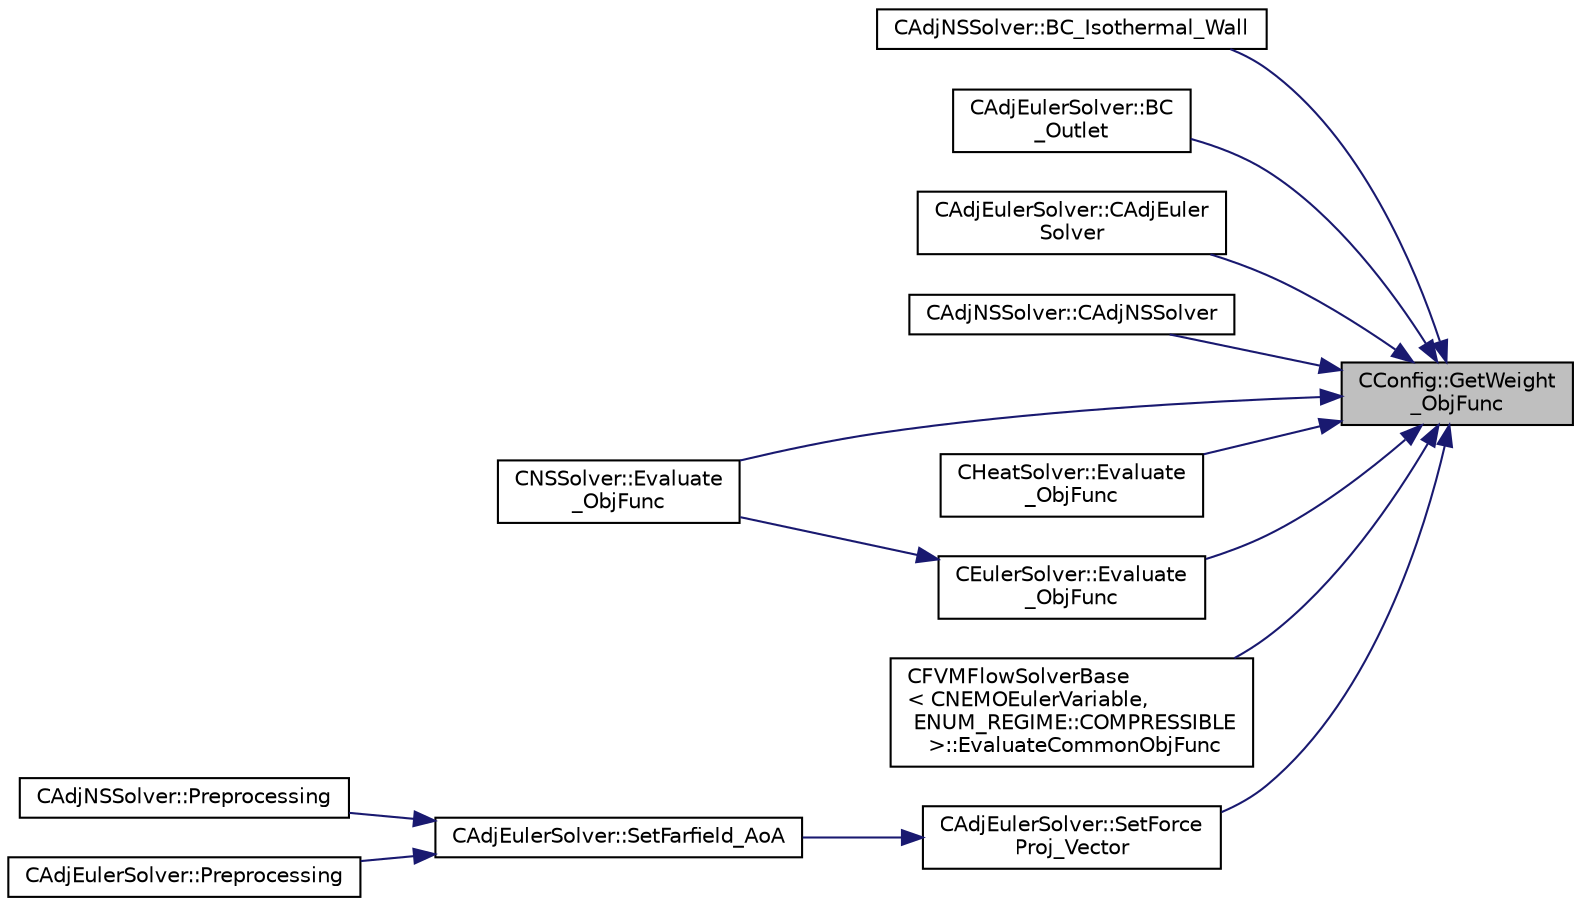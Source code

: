 digraph "CConfig::GetWeight_ObjFunc"
{
 // LATEX_PDF_SIZE
  edge [fontname="Helvetica",fontsize="10",labelfontname="Helvetica",labelfontsize="10"];
  node [fontname="Helvetica",fontsize="10",shape=record];
  rankdir="RL";
  Node1 [label="CConfig::GetWeight\l_ObjFunc",height=0.2,width=0.4,color="black", fillcolor="grey75", style="filled", fontcolor="black",tooltip="Get the weight of objective function. There are several options: Drag coefficient,..."];
  Node1 -> Node2 [dir="back",color="midnightblue",fontsize="10",style="solid",fontname="Helvetica"];
  Node2 [label="CAdjNSSolver::BC_Isothermal_Wall",height=0.2,width=0.4,color="black", fillcolor="white", style="filled",URL="$classCAdjNSSolver.html#a159875229feba5b14c433990e5a89d60",tooltip="Impose via the residual or brute force the Navier-Stokes adjoint boundary condition (heat flux)."];
  Node1 -> Node3 [dir="back",color="midnightblue",fontsize="10",style="solid",fontname="Helvetica"];
  Node3 [label="CAdjEulerSolver::BC\l_Outlet",height=0.2,width=0.4,color="black", fillcolor="white", style="filled",URL="$classCAdjEulerSolver.html#a606732a2540893587de80506c5d0ac70",tooltip="Impose the outlet boundary condition."];
  Node1 -> Node4 [dir="back",color="midnightblue",fontsize="10",style="solid",fontname="Helvetica"];
  Node4 [label="CAdjEulerSolver::CAdjEuler\lSolver",height=0.2,width=0.4,color="black", fillcolor="white", style="filled",URL="$classCAdjEulerSolver.html#a0a739888df9436d4707665d152a7af1a",tooltip=" "];
  Node1 -> Node5 [dir="back",color="midnightblue",fontsize="10",style="solid",fontname="Helvetica"];
  Node5 [label="CAdjNSSolver::CAdjNSSolver",height=0.2,width=0.4,color="black", fillcolor="white", style="filled",URL="$classCAdjNSSolver.html#a323f1dc7c0b9fe00d1911eeeea365d46",tooltip=" "];
  Node1 -> Node6 [dir="back",color="midnightblue",fontsize="10",style="solid",fontname="Helvetica"];
  Node6 [label="CNSSolver::Evaluate\l_ObjFunc",height=0.2,width=0.4,color="black", fillcolor="white", style="filled",URL="$classCNSSolver.html#a136ecce17a17cc7b884912385bbba405",tooltip="Compute weighted-sum \"combo\" objective output."];
  Node1 -> Node7 [dir="back",color="midnightblue",fontsize="10",style="solid",fontname="Helvetica"];
  Node7 [label="CHeatSolver::Evaluate\l_ObjFunc",height=0.2,width=0.4,color="black", fillcolor="white", style="filled",URL="$classCHeatSolver.html#a8b377cde04ada0800e1d7091bf61e2da",tooltip="Compute objective output."];
  Node1 -> Node8 [dir="back",color="midnightblue",fontsize="10",style="solid",fontname="Helvetica"];
  Node8 [label="CEulerSolver::Evaluate\l_ObjFunc",height=0.2,width=0.4,color="black", fillcolor="white", style="filled",URL="$classCEulerSolver.html#ac5b894698943daaa4b67945e0d58e659",tooltip="Compute weighted-sum \"combo\" objective output."];
  Node8 -> Node6 [dir="back",color="midnightblue",fontsize="10",style="solid",fontname="Helvetica"];
  Node1 -> Node9 [dir="back",color="midnightblue",fontsize="10",style="solid",fontname="Helvetica"];
  Node9 [label="CFVMFlowSolverBase\l\< CNEMOEulerVariable,\l ENUM_REGIME::COMPRESSIBLE\l \>::EvaluateCommonObjFunc",height=0.2,width=0.4,color="black", fillcolor="white", style="filled",URL="$classCFVMFlowSolverBase.html#abf0eb583baac8e28495dc0c53c14683f",tooltip="Evaluate common part of objective function to all solvers."];
  Node1 -> Node10 [dir="back",color="midnightblue",fontsize="10",style="solid",fontname="Helvetica"];
  Node10 [label="CAdjEulerSolver::SetForce\lProj_Vector",height=0.2,width=0.4,color="black", fillcolor="white", style="filled",URL="$classCAdjEulerSolver.html#ac2e134ff46b436a33eba9141c89e7e77",tooltip="Created the force projection vector for adjoint boundary conditions."];
  Node10 -> Node11 [dir="back",color="midnightblue",fontsize="10",style="solid",fontname="Helvetica"];
  Node11 [label="CAdjEulerSolver::SetFarfield_AoA",height=0.2,width=0.4,color="black", fillcolor="white", style="filled",URL="$classCAdjEulerSolver.html#a5265a44e6c43dee677c9f26333148432",tooltip="Update the AoA and freestream velocity at the farfield."];
  Node11 -> Node12 [dir="back",color="midnightblue",fontsize="10",style="solid",fontname="Helvetica"];
  Node12 [label="CAdjNSSolver::Preprocessing",height=0.2,width=0.4,color="black", fillcolor="white", style="filled",URL="$classCAdjNSSolver.html#a0669f6fb8ef7cd7800d151d4aff7d3f6",tooltip="Restart residual and compute gradients."];
  Node11 -> Node13 [dir="back",color="midnightblue",fontsize="10",style="solid",fontname="Helvetica"];
  Node13 [label="CAdjEulerSolver::Preprocessing",height=0.2,width=0.4,color="black", fillcolor="white", style="filled",URL="$classCAdjEulerSolver.html#a64baf8c7af6006bdc4ad0919f7c2507a",tooltip="Initialize the residual vectors."];
}
